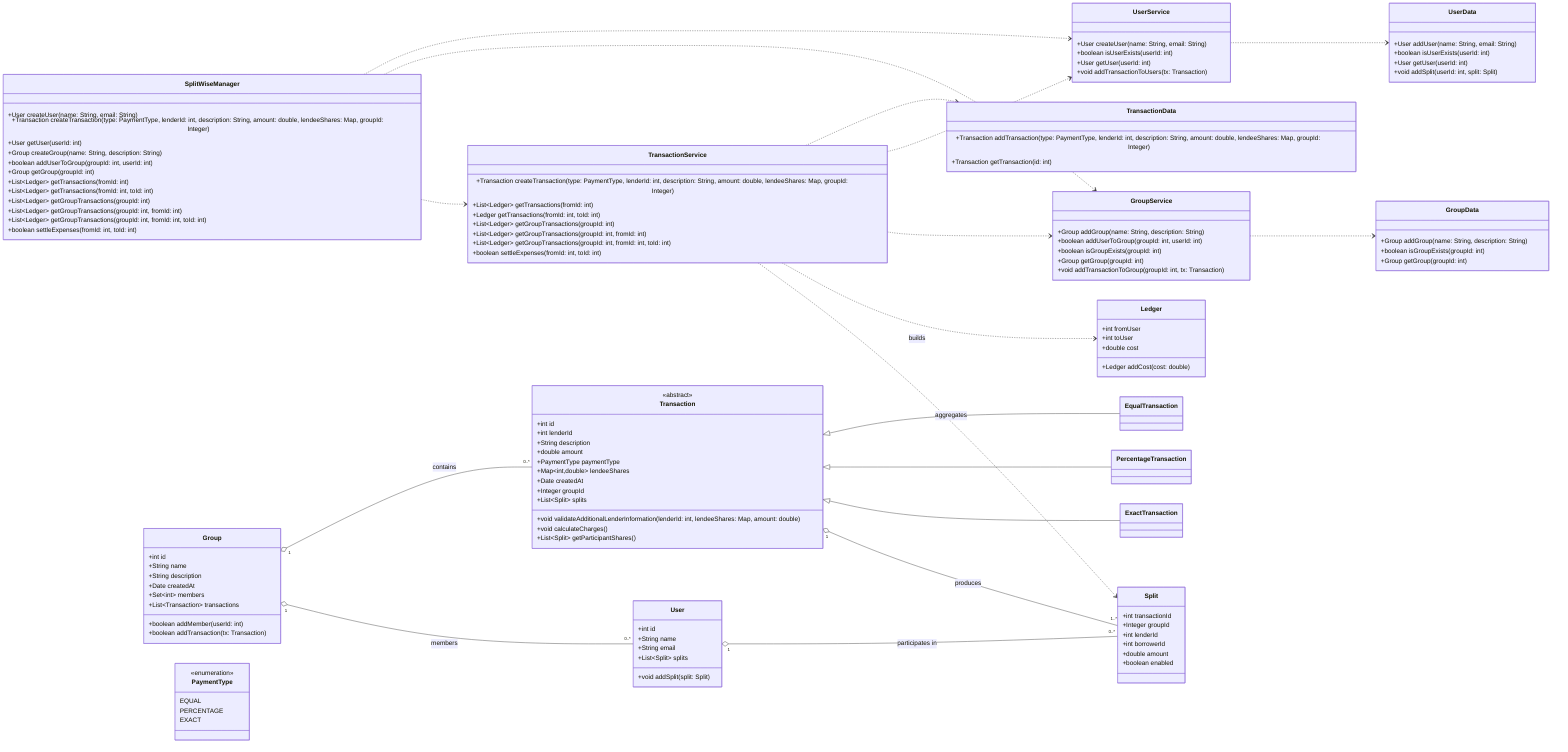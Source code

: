 classDiagram
    direction LR

    %% Facade / Entry Point
    class SplitWiseManager {
        +User createUser(name: String, email: String)
        +Transaction createTransaction(type: PaymentType, lenderId: int, description: String, amount: double, lendeeShares: Map<int,double>, groupId: Integer)
        +User getUser(userId: int)
        +Group createGroup(name: String, description: String)
        +boolean addUserToGroup(groupId: int, userId: int)
        +Group getGroup(groupId: int)
        +List~Ledger~ getTransactions(fromId: int)
        +List~Ledger~ getTransactions(fromId: int, toId: int)
        +List~Ledger~ getGroupTransactions(groupId: int)
        +List~Ledger~ getGroupTransactions(groupId: int, fromId: int)
        +List~Ledger~ getGroupTransactions(groupId: int, fromId: int, toId: int)
        +boolean settleExpenses(fromId: int, toId: int)
    }

    %% Services
    class UserService {
        +User createUser(name: String, email: String)
        +boolean isUserExists(userId: int)
        +User getUser(userId: int)
        +void addTransactionToUsers(tx: Transaction)
    }

    class GroupService {
        +Group addGroup(name: String, description: String)
        +boolean addUserToGroup(groupId: int, userId: int)
        +boolean isGroupExists(groupId: int)
        +Group getGroup(groupId: int)
        +void addTransactionToGroup(groupId: int, tx: Transaction)
    }

    class TransactionService {
        +Transaction createTransaction(type: PaymentType, lenderId: int, description: String, amount: double, lendeeShares: Map<int,double>, groupId: Integer)
        +List~Ledger~ getTransactions(fromId: int)
        +Ledger getTransactions(fromId: int, toId: int)
        +List~Ledger~ getGroupTransactions(groupId: int)
        +List~Ledger~ getGroupTransactions(groupId: int, fromId: int)
        +List~Ledger~ getGroupTransactions(groupId: int, fromId: int, toId: int)
        +boolean settleExpenses(fromId: int, toId: int)
    }

    %% Data Stores (In-Memory)
    class UserData {
        +User addUser(name: String, email: String)
        +boolean isUserExists(userId: int)
        +User getUser(userId: int)
        +void addSplit(userId: int, split: Split)
    }

    class GroupData {
        +Group addGroup(name: String, description: String)
        +boolean isGroupExists(groupId: int)
        +Group getGroup(groupId: int)
    }

    class TransactionData {
        +Transaction addTransaction(type: PaymentType, lenderId: int, description: String, amount: double, lendeeShares: Map<int,double>, groupId: Integer)
        +Transaction getTransaction(id: int)
    }

    %% Domain Model
    class User {
        +int id
        +String name
        +String email
        +List~Split~ splits
        +void addSplit(split: Split)
    }

    class Group {
        +int id
        +String name
        +String description
        +Date createdAt
        +Set~int~ members
        +List~Transaction~ transactions
        +boolean addMember(userId: int)
        +boolean addTransaction(tx: Transaction)
    }

    class PaymentType {
        <<enumeration>>
        EQUAL
        PERCENTAGE
        EXACT
    }

    class Transaction {
        <<abstract>>
        +int id
        +int lenderId
        +String description
        +double amount
        +PaymentType paymentType
        +Map~int,double~ lendeeShares
        +Date createdAt
        +Integer groupId
        +List~Split~ splits
        +void validateAdditionalLenderInformation(lenderId: int, lendeeShares: Map<int,double>, amount: double)
        +void calculateCharges()
        +List~Split~ getParticipantShares()
    }

    class EqualTransaction
    class PercentageTransaction
    class ExactTransaction

    class Split {
        +int transactionId
        +Integer groupId
        +int lenderId
        +int borrowerId
        +double amount
        +boolean enabled
    }

    class Ledger {
        +int fromUser
        +int toUser
        +double cost
        +Ledger addCost(cost: double)
    }

    %% Relationships
    SplitWiseManager ..> UserService
    SplitWiseManager ..> GroupService
    SplitWiseManager ..> TransactionService

    UserService ..> UserData
    GroupService ..> GroupData
    TransactionService ..> TransactionData
    TransactionService ..> UserService
    TransactionService ..> GroupService

    Group "1" o-- "0..*" Transaction : contains
    Group "1" o-- "0..*" User : members

    Transaction <|-- EqualTransaction
    Transaction <|-- PercentageTransaction
    Transaction <|-- ExactTransaction

    Transaction "1" o-- "1..*" Split : produces
    User "1" o-- "0..*" Split : participates in

    %% Ledgers are derived views created by services
    TransactionService ..> Ledger : builds
    TransactionService ..> Split : aggregates